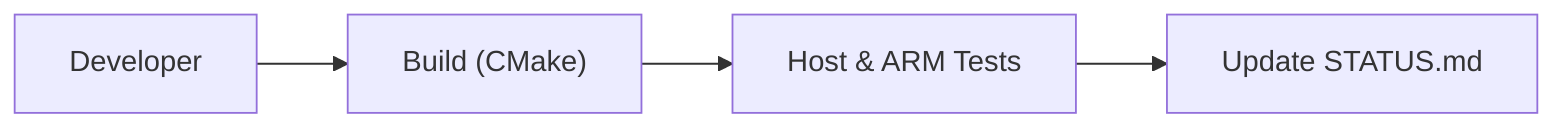 flowchart LR
  Dev["Developer"] --> Build["Build (CMake)"]
  Build --> Tests["Host & ARM Tests"]
  Tests --> Status["Update STATUS.md"]